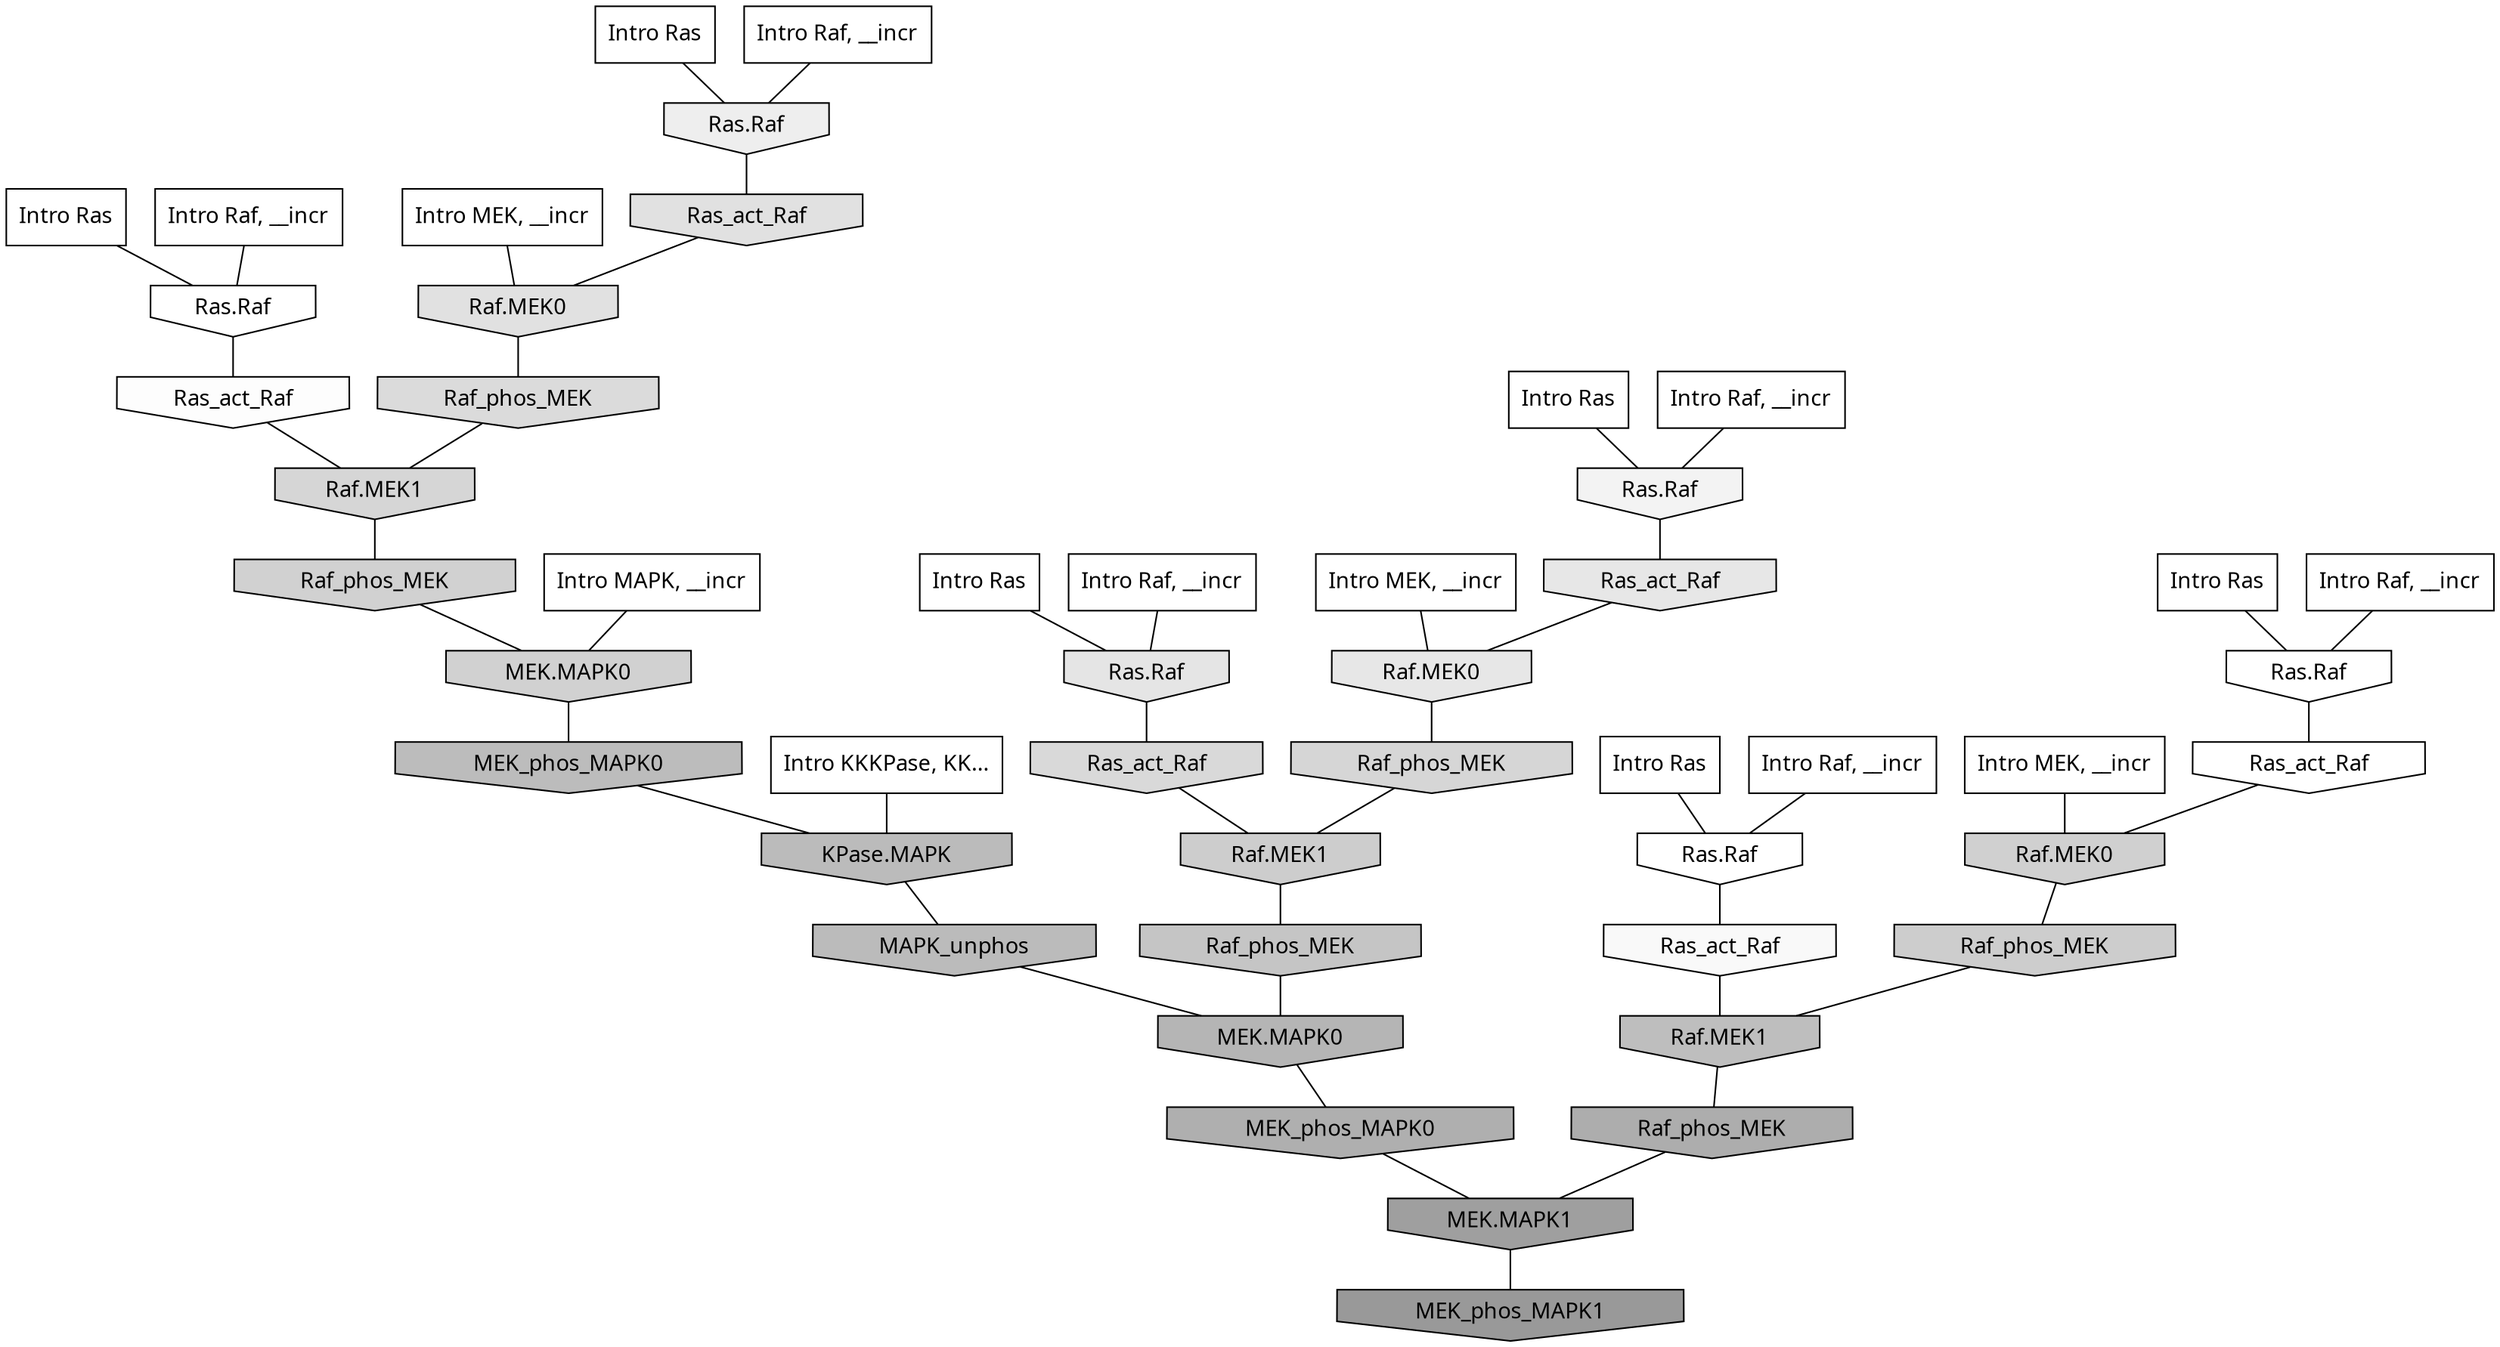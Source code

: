 digraph G{
  rankdir="TB";
  ranksep=0.30;
  node [fontname="CMU Serif"];
  edge [fontname="CMU Serif"];
  
  8 [label="Intro Ras", shape=rectangle, style=filled, fillcolor="0.000 0.000 1.000"]
  
  9 [label="Intro Ras", shape=rectangle, style=filled, fillcolor="0.000 0.000 1.000"]
  
  21 [label="Intro Ras", shape=rectangle, style=filled, fillcolor="0.000 0.000 1.000"]
  
  87 [label="Intro Ras", shape=rectangle, style=filled, fillcolor="0.000 0.000 1.000"]
  
  92 [label="Intro Ras", shape=rectangle, style=filled, fillcolor="0.000 0.000 1.000"]
  
  99 [label="Intro Ras", shape=rectangle, style=filled, fillcolor="0.000 0.000 1.000"]
  
  143 [label="Intro Raf, __incr", shape=rectangle, style=filled, fillcolor="0.000 0.000 1.000"]
  
  462 [label="Intro Raf, __incr", shape=rectangle, style=filled, fillcolor="0.000 0.000 1.000"]
  
  551 [label="Intro Raf, __incr", shape=rectangle, style=filled, fillcolor="0.000 0.000 1.000"]
  
  761 [label="Intro Raf, __incr", shape=rectangle, style=filled, fillcolor="0.000 0.000 1.000"]
  
  767 [label="Intro Raf, __incr", shape=rectangle, style=filled, fillcolor="0.000 0.000 1.000"]
  
  988 [label="Intro Raf, __incr", shape=rectangle, style=filled, fillcolor="0.000 0.000 1.000"]
  
  1638 [label="Intro MEK, __incr", shape=rectangle, style=filled, fillcolor="0.000 0.000 1.000"]
  
  1906 [label="Intro MEK, __incr", shape=rectangle, style=filled, fillcolor="0.000 0.000 1.000"]
  
  1946 [label="Intro MEK, __incr", shape=rectangle, style=filled, fillcolor="0.000 0.000 1.000"]
  
  2627 [label="Intro MAPK, __incr", shape=rectangle, style=filled, fillcolor="0.000 0.000 1.000"]
  
  3199 [label="Intro KKKPase, KK...", shape=rectangle, style=filled, fillcolor="0.000 0.000 1.000"]
  
  3216 [label="Ras.Raf", shape=invhouse, style=filled, fillcolor="0.000 0.000 1.000"]
  
  3260 [label="Ras.Raf", shape=invhouse, style=filled, fillcolor="0.000 0.000 1.000"]
  
  3311 [label="Ras.Raf", shape=invhouse, style=filled, fillcolor="0.000 0.000 0.999"]
  
  3312 [label="Ras_act_Raf", shape=invhouse, style=filled, fillcolor="0.000 0.000 0.999"]
  
  3380 [label="Ras_act_Raf", shape=invhouse, style=filled, fillcolor="0.000 0.000 0.989"]
  
  3500 [label="Ras_act_Raf", shape=invhouse, style=filled, fillcolor="0.000 0.000 0.973"]
  
  3668 [label="Ras.Raf", shape=invhouse, style=filled, fillcolor="0.000 0.000 0.952"]
  
  3942 [label="Ras.Raf", shape=invhouse, style=filled, fillcolor="0.000 0.000 0.932"]
  
  4357 [label="Ras_act_Raf", shape=invhouse, style=filled, fillcolor="0.000 0.000 0.905"]
  
  4360 [label="Raf.MEK0", shape=invhouse, style=filled, fillcolor="0.000 0.000 0.905"]
  
  4507 [label="Ras.Raf", shape=invhouse, style=filled, fillcolor="0.000 0.000 0.897"]
  
  4809 [label="Ras_act_Raf", shape=invhouse, style=filled, fillcolor="0.000 0.000 0.879"]
  
  4811 [label="Raf.MEK0", shape=invhouse, style=filled, fillcolor="0.000 0.000 0.879"]
  
  5128 [label="Raf_phos_MEK", shape=invhouse, style=filled, fillcolor="0.000 0.000 0.859"]
  
  5317 [label="Ras_act_Raf", shape=invhouse, style=filled, fillcolor="0.000 0.000 0.850"]
  
  5504 [label="Raf_phos_MEK", shape=invhouse, style=filled, fillcolor="0.000 0.000 0.839"]
  
  5549 [label="Raf.MEK1", shape=invhouse, style=filled, fillcolor="0.000 0.000 0.836"]
  
  5922 [label="Raf_phos_MEK", shape=invhouse, style=filled, fillcolor="0.000 0.000 0.817"]
  
  5924 [label="MEK.MAPK0", shape=invhouse, style=filled, fillcolor="0.000 0.000 0.817"]
  
  5972 [label="Raf.MEK0", shape=invhouse, style=filled, fillcolor="0.000 0.000 0.816"]
  
  6193 [label="Raf_phos_MEK", shape=invhouse, style=filled, fillcolor="0.000 0.000 0.804"]
  
  6250 [label="Raf.MEK1", shape=invhouse, style=filled, fillcolor="0.000 0.000 0.802"]
  
  7128 [label="Raf_phos_MEK", shape=invhouse, style=filled, fillcolor="0.000 0.000 0.770"]
  
  7991 [label="Raf.MEK1", shape=invhouse, style=filled, fillcolor="0.000 0.000 0.744"]
  
  8300 [label="MEK_phos_MAPK0", shape=invhouse, style=filled, fillcolor="0.000 0.000 0.736"]
  
  8380 [label="KPase.MAPK", shape=invhouse, style=filled, fillcolor="0.000 0.000 0.734"]
  
  8472 [label="MAPK_unphos", shape=invhouse, style=filled, fillcolor="0.000 0.000 0.731"]
  
  9277 [label="MEK.MAPK0", shape=invhouse, style=filled, fillcolor="0.000 0.000 0.709"]
  
  10483 [label="MEK_phos_MAPK0", shape=invhouse, style=filled, fillcolor="0.000 0.000 0.685"]
  
  10826 [label="Raf_phos_MEK", shape=invhouse, style=filled, fillcolor="0.000 0.000 0.678"]
  
  14379 [label="MEK.MAPK1", shape=invhouse, style=filled, fillcolor="0.000 0.000 0.623"]
  
  15849 [label="MEK_phos_MAPK1", shape=invhouse, style=filled, fillcolor="0.000 0.000 0.600"]
  
  
  14379 -> 15849 [dir=none, color="0.000 0.000 0.000"] 
  10826 -> 14379 [dir=none, color="0.000 0.000 0.000"] 
  10483 -> 14379 [dir=none, color="0.000 0.000 0.000"] 
  9277 -> 10483 [dir=none, color="0.000 0.000 0.000"] 
  8472 -> 9277 [dir=none, color="0.000 0.000 0.000"] 
  8380 -> 8472 [dir=none, color="0.000 0.000 0.000"] 
  8300 -> 8380 [dir=none, color="0.000 0.000 0.000"] 
  7991 -> 10826 [dir=none, color="0.000 0.000 0.000"] 
  7128 -> 9277 [dir=none, color="0.000 0.000 0.000"] 
  6250 -> 7128 [dir=none, color="0.000 0.000 0.000"] 
  6193 -> 7991 [dir=none, color="0.000 0.000 0.000"] 
  5972 -> 6193 [dir=none, color="0.000 0.000 0.000"] 
  5924 -> 8300 [dir=none, color="0.000 0.000 0.000"] 
  5922 -> 5924 [dir=none, color="0.000 0.000 0.000"] 
  5549 -> 5922 [dir=none, color="0.000 0.000 0.000"] 
  5504 -> 6250 [dir=none, color="0.000 0.000 0.000"] 
  5317 -> 6250 [dir=none, color="0.000 0.000 0.000"] 
  5128 -> 5549 [dir=none, color="0.000 0.000 0.000"] 
  4811 -> 5128 [dir=none, color="0.000 0.000 0.000"] 
  4809 -> 4811 [dir=none, color="0.000 0.000 0.000"] 
  4507 -> 5317 [dir=none, color="0.000 0.000 0.000"] 
  4360 -> 5504 [dir=none, color="0.000 0.000 0.000"] 
  4357 -> 4360 [dir=none, color="0.000 0.000 0.000"] 
  3942 -> 4809 [dir=none, color="0.000 0.000 0.000"] 
  3668 -> 4357 [dir=none, color="0.000 0.000 0.000"] 
  3500 -> 7991 [dir=none, color="0.000 0.000 0.000"] 
  3380 -> 5549 [dir=none, color="0.000 0.000 0.000"] 
  3312 -> 5972 [dir=none, color="0.000 0.000 0.000"] 
  3311 -> 3312 [dir=none, color="0.000 0.000 0.000"] 
  3260 -> 3500 [dir=none, color="0.000 0.000 0.000"] 
  3216 -> 3380 [dir=none, color="0.000 0.000 0.000"] 
  3199 -> 8380 [dir=none, color="0.000 0.000 0.000"] 
  2627 -> 5924 [dir=none, color="0.000 0.000 0.000"] 
  1946 -> 4360 [dir=none, color="0.000 0.000 0.000"] 
  1906 -> 5972 [dir=none, color="0.000 0.000 0.000"] 
  1638 -> 4811 [dir=none, color="0.000 0.000 0.000"] 
  988 -> 3216 [dir=none, color="0.000 0.000 0.000"] 
  767 -> 4507 [dir=none, color="0.000 0.000 0.000"] 
  761 -> 3260 [dir=none, color="0.000 0.000 0.000"] 
  551 -> 3668 [dir=none, color="0.000 0.000 0.000"] 
  462 -> 3311 [dir=none, color="0.000 0.000 0.000"] 
  143 -> 3942 [dir=none, color="0.000 0.000 0.000"] 
  99 -> 3311 [dir=none, color="0.000 0.000 0.000"] 
  92 -> 3260 [dir=none, color="0.000 0.000 0.000"] 
  87 -> 4507 [dir=none, color="0.000 0.000 0.000"] 
  21 -> 3942 [dir=none, color="0.000 0.000 0.000"] 
  9 -> 3668 [dir=none, color="0.000 0.000 0.000"] 
  8 -> 3216 [dir=none, color="0.000 0.000 0.000"] 
  
  }
